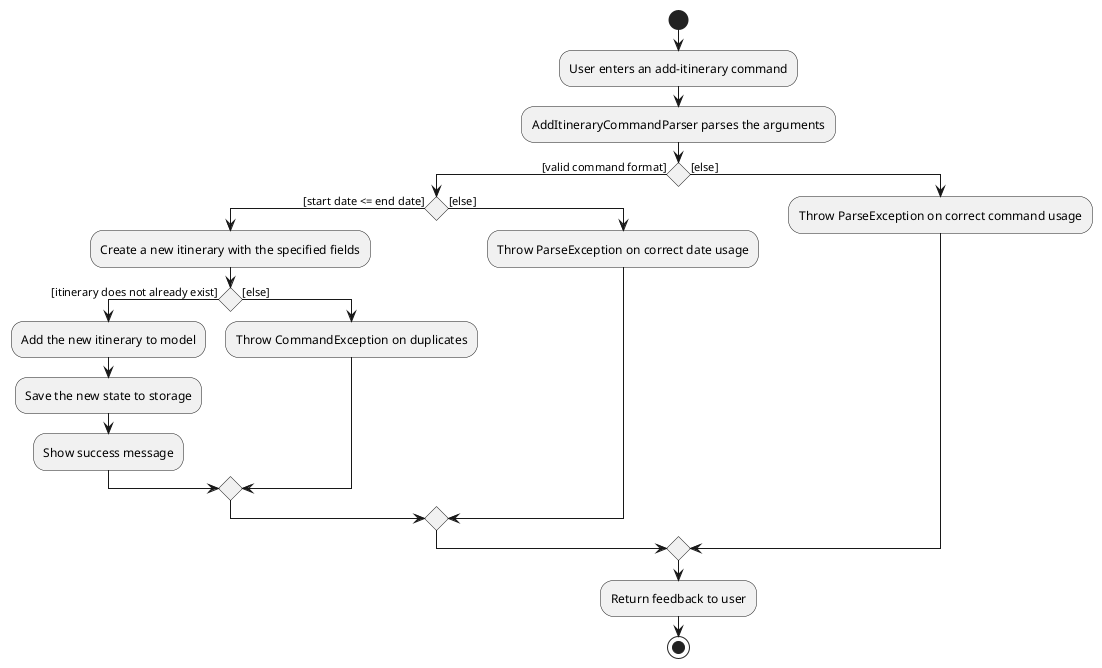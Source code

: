 @startuml
start
:User enters an add-itinerary command;

:AddItineraryCommandParser parses the arguments;

'Since the beta syntax does not support placing the condition outside the
'diamond we place it as the true branch instead.

if () then ([valid command format])

    if () then ([start date <= end date])
    :Create a new itinerary with the specified fields;
        if () then ([itinerary does not already exist])
        :Add the new itinerary to model;
        :Save the new state to storage;
        :Show success message;
        else ([else])
        :Throw CommandException on duplicates;
        endif
    else ([else])
    :Throw ParseException on correct date usage;
    endif
else ([else])
    :Throw ParseException on correct command usage;
endif
:Return feedback to user;
stop
@enduml
